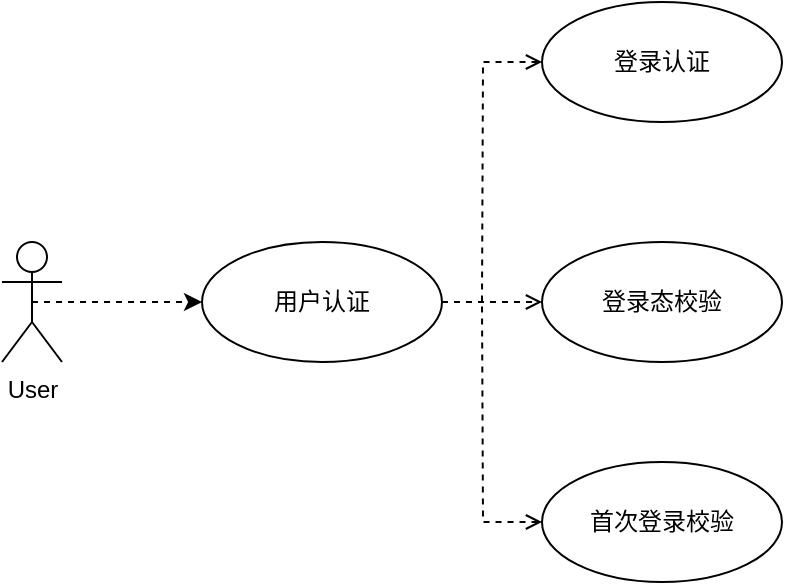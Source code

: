 <mxfile version="20.5.1" type="github">
  <diagram id="qmobYu5shVHXnbgawjOh" name="第 1 页">
    <mxGraphModel dx="981" dy="516" grid="1" gridSize="10" guides="1" tooltips="1" connect="1" arrows="1" fold="1" page="1" pageScale="1" pageWidth="827" pageHeight="1169" math="0" shadow="0">
      <root>
        <mxCell id="0" />
        <mxCell id="1" parent="0" />
        <mxCell id="5I7ANH7Dv6uRw6smBkkf-12" style="edgeStyle=orthogonalEdgeStyle;rounded=0;orthogonalLoop=1;jettySize=auto;html=1;exitX=0.5;exitY=0.5;exitDx=0;exitDy=0;exitPerimeter=0;entryX=0;entryY=0.5;entryDx=0;entryDy=0;dashed=1;" edge="1" parent="1" source="5I7ANH7Dv6uRw6smBkkf-1" target="5I7ANH7Dv6uRw6smBkkf-5">
          <mxGeometry relative="1" as="geometry" />
        </mxCell>
        <mxCell id="5I7ANH7Dv6uRw6smBkkf-1" value="User" style="shape=umlActor;verticalLabelPosition=bottom;verticalAlign=top;html=1;outlineConnect=0;" vertex="1" parent="1">
          <mxGeometry x="180" y="270" width="30" height="60" as="geometry" />
        </mxCell>
        <mxCell id="5I7ANH7Dv6uRw6smBkkf-16" style="edgeStyle=orthogonalEdgeStyle;rounded=0;orthogonalLoop=1;jettySize=auto;html=1;exitX=1;exitY=0.5;exitDx=0;exitDy=0;entryX=0;entryY=0.5;entryDx=0;entryDy=0;dashed=1;startArrow=none;startFill=0;endArrow=open;endFill=0;" edge="1" parent="1" source="5I7ANH7Dv6uRw6smBkkf-5" target="5I7ANH7Dv6uRw6smBkkf-7">
          <mxGeometry relative="1" as="geometry" />
        </mxCell>
        <mxCell id="5I7ANH7Dv6uRw6smBkkf-5" value="用户认证" style="ellipse;whiteSpace=wrap;html=1;" vertex="1" parent="1">
          <mxGeometry x="280" y="270" width="120" height="60" as="geometry" />
        </mxCell>
        <mxCell id="5I7ANH7Dv6uRw6smBkkf-10" style="edgeStyle=orthogonalEdgeStyle;rounded=0;orthogonalLoop=1;jettySize=auto;html=1;exitX=0;exitY=0.5;exitDx=0;exitDy=0;dashed=1;startArrow=open;startFill=0;endArrow=none;endFill=0;" edge="1" parent="1" source="5I7ANH7Dv6uRw6smBkkf-6">
          <mxGeometry relative="1" as="geometry">
            <mxPoint x="420" y="300" as="targetPoint" />
          </mxGeometry>
        </mxCell>
        <mxCell id="5I7ANH7Dv6uRw6smBkkf-6" value="登录认证" style="ellipse;whiteSpace=wrap;html=1;" vertex="1" parent="1">
          <mxGeometry x="450" y="150" width="120" height="60" as="geometry" />
        </mxCell>
        <mxCell id="5I7ANH7Dv6uRw6smBkkf-7" value="登录态校验" style="ellipse;whiteSpace=wrap;html=1;" vertex="1" parent="1">
          <mxGeometry x="450" y="270" width="120" height="60" as="geometry" />
        </mxCell>
        <mxCell id="5I7ANH7Dv6uRw6smBkkf-11" style="edgeStyle=orthogonalEdgeStyle;rounded=0;orthogonalLoop=1;jettySize=auto;html=1;exitX=0;exitY=0.5;exitDx=0;exitDy=0;dashed=1;startArrow=open;startFill=0;endArrow=none;endFill=0;" edge="1" parent="1" source="5I7ANH7Dv6uRw6smBkkf-8">
          <mxGeometry relative="1" as="geometry">
            <mxPoint x="420" y="300" as="targetPoint" />
          </mxGeometry>
        </mxCell>
        <mxCell id="5I7ANH7Dv6uRw6smBkkf-8" value="首次登录校验" style="ellipse;whiteSpace=wrap;html=1;" vertex="1" parent="1">
          <mxGeometry x="450" y="380" width="120" height="60" as="geometry" />
        </mxCell>
      </root>
    </mxGraphModel>
  </diagram>
</mxfile>
